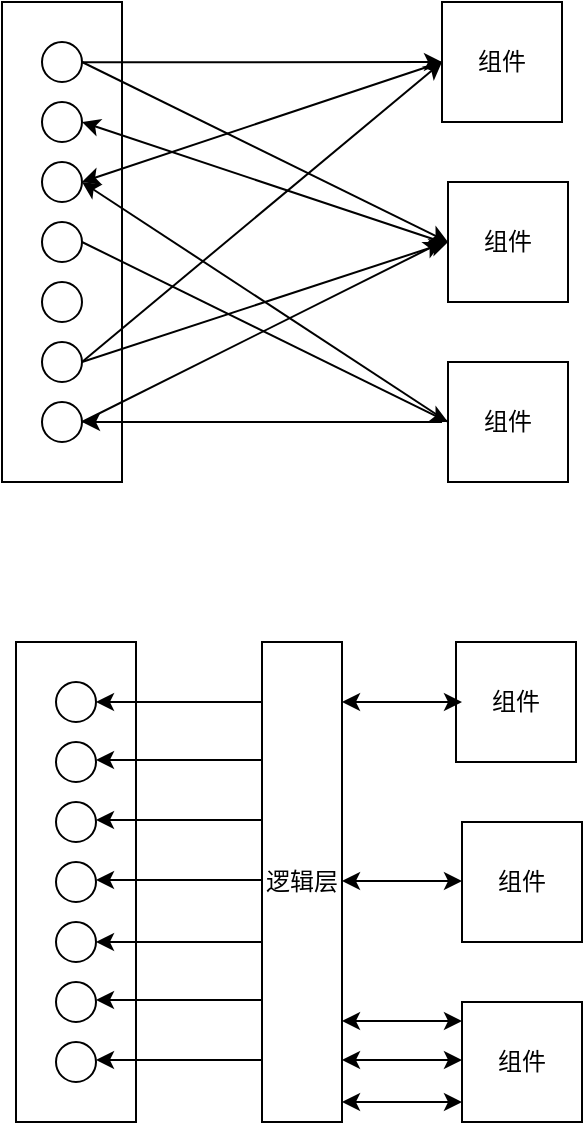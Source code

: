 <mxfile version="11.1.2" type="github"><diagram id="QHtdJj64imU8cKYrTExp" name="Page-1"><mxGraphModel dx="1554" dy="804" grid="0" gridSize="10" guides="1" tooltips="1" connect="1" arrows="1" fold="1" page="0" pageScale="1" pageWidth="827" pageHeight="1169" math="0" shadow="0"><root><mxCell id="0"/><mxCell id="1" parent="0"/><mxCell id="FsUrEox-Ky2Byg61VxAr-1" value="" style="rounded=0;whiteSpace=wrap;html=1;" vertex="1" parent="1"><mxGeometry x="160" y="140" width="60" height="240" as="geometry"/></mxCell><mxCell id="FsUrEox-Ky2Byg61VxAr-2" value="组件" style="rounded=0;whiteSpace=wrap;html=1;" vertex="1" parent="1"><mxGeometry x="380" y="140" width="60" height="60" as="geometry"/></mxCell><mxCell id="FsUrEox-Ky2Byg61VxAr-3" value="组件" style="rounded=0;whiteSpace=wrap;html=1;" vertex="1" parent="1"><mxGeometry x="383" y="230" width="60" height="60" as="geometry"/></mxCell><mxCell id="FsUrEox-Ky2Byg61VxAr-4" value="组件" style="rounded=0;whiteSpace=wrap;html=1;" vertex="1" parent="1"><mxGeometry x="383" y="320" width="60" height="60" as="geometry"/></mxCell><mxCell id="FsUrEox-Ky2Byg61VxAr-17" value="" style="ellipse;whiteSpace=wrap;html=1;aspect=fixed;" vertex="1" parent="1"><mxGeometry x="180" y="160" width="20" height="20" as="geometry"/></mxCell><mxCell id="FsUrEox-Ky2Byg61VxAr-19" value="" style="ellipse;whiteSpace=wrap;html=1;aspect=fixed;direction=south;" vertex="1" parent="1"><mxGeometry x="180" y="190" width="20" height="20" as="geometry"/></mxCell><mxCell id="FsUrEox-Ky2Byg61VxAr-20" value="" style="ellipse;whiteSpace=wrap;html=1;aspect=fixed;" vertex="1" parent="1"><mxGeometry x="180" y="220" width="20" height="20" as="geometry"/></mxCell><mxCell id="FsUrEox-Ky2Byg61VxAr-21" value="" style="ellipse;whiteSpace=wrap;html=1;aspect=fixed;direction=south;" vertex="1" parent="1"><mxGeometry x="180" y="250" width="20" height="20" as="geometry"/></mxCell><mxCell id="FsUrEox-Ky2Byg61VxAr-22" value="" style="ellipse;whiteSpace=wrap;html=1;aspect=fixed;" vertex="1" parent="1"><mxGeometry x="180" y="280" width="20" height="20" as="geometry"/></mxCell><mxCell id="FsUrEox-Ky2Byg61VxAr-23" value="" style="ellipse;whiteSpace=wrap;html=1;aspect=fixed;direction=south;" vertex="1" parent="1"><mxGeometry x="180" y="310" width="20" height="20" as="geometry"/></mxCell><mxCell id="FsUrEox-Ky2Byg61VxAr-24" value="" style="ellipse;whiteSpace=wrap;html=1;aspect=fixed;direction=south;" vertex="1" parent="1"><mxGeometry x="180" y="340" width="20" height="20" as="geometry"/></mxCell><mxCell id="FsUrEox-Ky2Byg61VxAr-25" value="" style="endArrow=classic;html=1;entryX=0;entryY=0.5;entryDx=0;entryDy=0;" edge="1" parent="1" source="FsUrEox-Ky2Byg61VxAr-17" target="FsUrEox-Ky2Byg61VxAr-2"><mxGeometry width="50" height="50" relative="1" as="geometry"><mxPoint x="260" y="90" as="sourcePoint"/><mxPoint x="400" y="80" as="targetPoint"/></mxGeometry></mxCell><mxCell id="FsUrEox-Ky2Byg61VxAr-26" value="" style="endArrow=classic;html=1;entryX=0;entryY=0.5;entryDx=0;entryDy=0;" edge="1" parent="1" target="FsUrEox-Ky2Byg61VxAr-3"><mxGeometry width="50" height="50" relative="1" as="geometry"><mxPoint x="200" y="170" as="sourcePoint"/><mxPoint x="330" y="50" as="targetPoint"/></mxGeometry></mxCell><mxCell id="FsUrEox-Ky2Byg61VxAr-27" value="" style="endArrow=classic;html=1;entryX=0;entryY=0.5;entryDx=0;entryDy=0;exitX=0.5;exitY=0;exitDx=0;exitDy=0;" edge="1" parent="1" source="FsUrEox-Ky2Byg61VxAr-23" target="FsUrEox-Ky2Byg61VxAr-2"><mxGeometry width="50" height="50" relative="1" as="geometry"><mxPoint x="160" y="450" as="sourcePoint"/><mxPoint x="210" y="400" as="targetPoint"/></mxGeometry></mxCell><mxCell id="FsUrEox-Ky2Byg61VxAr-29" value="" style="endArrow=classic;html=1;entryX=0;entryY=0.5;entryDx=0;entryDy=0;exitX=0.5;exitY=0;exitDx=0;exitDy=0;" edge="1" parent="1" source="FsUrEox-Ky2Byg61VxAr-23" target="FsUrEox-Ky2Byg61VxAr-3"><mxGeometry width="50" height="50" relative="1" as="geometry"><mxPoint x="160" y="450" as="sourcePoint"/><mxPoint x="210" y="400" as="targetPoint"/></mxGeometry></mxCell><mxCell id="FsUrEox-Ky2Byg61VxAr-30" value="" style="endArrow=classic;html=1;entryX=0;entryY=0.5;entryDx=0;entryDy=0;exitX=0.5;exitY=0;exitDx=0;exitDy=0;" edge="1" parent="1" source="FsUrEox-Ky2Byg61VxAr-21" target="FsUrEox-Ky2Byg61VxAr-4"><mxGeometry width="50" height="50" relative="1" as="geometry"><mxPoint x="160" y="450" as="sourcePoint"/><mxPoint x="210" y="400" as="targetPoint"/></mxGeometry></mxCell><mxCell id="FsUrEox-Ky2Byg61VxAr-31" value="" style="endArrow=classic;html=1;exitX=0.5;exitY=0;exitDx=0;exitDy=0;" edge="1" parent="1" source="FsUrEox-Ky2Byg61VxAr-24"><mxGeometry width="50" height="50" relative="1" as="geometry"><mxPoint x="160" y="450" as="sourcePoint"/><mxPoint x="380" y="260" as="targetPoint"/></mxGeometry></mxCell><mxCell id="FsUrEox-Ky2Byg61VxAr-32" value="" style="endArrow=classic;html=1;entryX=1;entryY=0.5;entryDx=0;entryDy=0;exitX=0;exitY=0.5;exitDx=0;exitDy=0;" edge="1" parent="1" source="FsUrEox-Ky2Byg61VxAr-4" target="FsUrEox-Ky2Byg61VxAr-20"><mxGeometry width="50" height="50" relative="1" as="geometry"><mxPoint x="160" y="450" as="sourcePoint"/><mxPoint x="210" y="400" as="targetPoint"/></mxGeometry></mxCell><mxCell id="FsUrEox-Ky2Byg61VxAr-33" value="" style="endArrow=classic;html=1;entryX=0.5;entryY=0;entryDx=0;entryDy=0;" edge="1" parent="1" target="FsUrEox-Ky2Byg61VxAr-24"><mxGeometry width="50" height="50" relative="1" as="geometry"><mxPoint x="380" y="350" as="sourcePoint"/><mxPoint x="210" y="400" as="targetPoint"/></mxGeometry></mxCell><mxCell id="FsUrEox-Ky2Byg61VxAr-34" value="" style="endArrow=classic;html=1;entryX=0.5;entryY=0;entryDx=0;entryDy=0;" edge="1" parent="1" target="FsUrEox-Ky2Byg61VxAr-19"><mxGeometry width="50" height="50" relative="1" as="geometry"><mxPoint x="380" y="260" as="sourcePoint"/><mxPoint x="210" y="400" as="targetPoint"/></mxGeometry></mxCell><mxCell id="FsUrEox-Ky2Byg61VxAr-35" value="" style="endArrow=classic;html=1;entryX=1;entryY=0.5;entryDx=0;entryDy=0;exitX=0;exitY=0.5;exitDx=0;exitDy=0;" edge="1" parent="1" source="FsUrEox-Ky2Byg61VxAr-2" target="FsUrEox-Ky2Byg61VxAr-20"><mxGeometry width="50" height="50" relative="1" as="geometry"><mxPoint x="160" y="450" as="sourcePoint"/><mxPoint x="210" y="400" as="targetPoint"/></mxGeometry></mxCell><mxCell id="FsUrEox-Ky2Byg61VxAr-36" value="" style="rounded=0;whiteSpace=wrap;html=1;" vertex="1" parent="1"><mxGeometry x="167" y="460" width="60" height="240" as="geometry"/></mxCell><mxCell id="FsUrEox-Ky2Byg61VxAr-37" value="组件" style="rounded=0;whiteSpace=wrap;html=1;" vertex="1" parent="1"><mxGeometry x="387" y="460" width="60" height="60" as="geometry"/></mxCell><mxCell id="FsUrEox-Ky2Byg61VxAr-38" value="组件" style="rounded=0;whiteSpace=wrap;html=1;" vertex="1" parent="1"><mxGeometry x="390" y="550" width="60" height="60" as="geometry"/></mxCell><mxCell id="FsUrEox-Ky2Byg61VxAr-39" value="组件" style="rounded=0;whiteSpace=wrap;html=1;" vertex="1" parent="1"><mxGeometry x="390" y="640" width="60" height="60" as="geometry"/></mxCell><mxCell id="FsUrEox-Ky2Byg61VxAr-40" value="" style="ellipse;whiteSpace=wrap;html=1;aspect=fixed;" vertex="1" parent="1"><mxGeometry x="187" y="480" width="20" height="20" as="geometry"/></mxCell><mxCell id="FsUrEox-Ky2Byg61VxAr-41" value="" style="ellipse;whiteSpace=wrap;html=1;aspect=fixed;direction=south;" vertex="1" parent="1"><mxGeometry x="187" y="510" width="20" height="20" as="geometry"/></mxCell><mxCell id="FsUrEox-Ky2Byg61VxAr-42" value="" style="ellipse;whiteSpace=wrap;html=1;aspect=fixed;" vertex="1" parent="1"><mxGeometry x="187" y="540" width="20" height="20" as="geometry"/></mxCell><mxCell id="FsUrEox-Ky2Byg61VxAr-43" value="" style="ellipse;whiteSpace=wrap;html=1;aspect=fixed;direction=south;" vertex="1" parent="1"><mxGeometry x="187" y="570" width="20" height="20" as="geometry"/></mxCell><mxCell id="FsUrEox-Ky2Byg61VxAr-44" value="" style="ellipse;whiteSpace=wrap;html=1;aspect=fixed;" vertex="1" parent="1"><mxGeometry x="187" y="600" width="20" height="20" as="geometry"/></mxCell><mxCell id="FsUrEox-Ky2Byg61VxAr-45" value="" style="ellipse;whiteSpace=wrap;html=1;aspect=fixed;direction=south;" vertex="1" parent="1"><mxGeometry x="187" y="630" width="20" height="20" as="geometry"/></mxCell><mxCell id="FsUrEox-Ky2Byg61VxAr-46" value="" style="ellipse;whiteSpace=wrap;html=1;aspect=fixed;direction=south;" vertex="1" parent="1"><mxGeometry x="187" y="660" width="20" height="20" as="geometry"/></mxCell><mxCell id="FsUrEox-Ky2Byg61VxAr-57" value="逻辑层" style="rounded=0;whiteSpace=wrap;html=1;" vertex="1" parent="1"><mxGeometry x="290" y="460" width="40" height="240" as="geometry"/></mxCell><mxCell id="FsUrEox-Ky2Byg61VxAr-61" value="" style="endArrow=classic;startArrow=classic;html=1;" edge="1" parent="1"><mxGeometry width="50" height="50" relative="1" as="geometry"><mxPoint x="330" y="490" as="sourcePoint"/><mxPoint x="390" y="490" as="targetPoint"/></mxGeometry></mxCell><mxCell id="FsUrEox-Ky2Byg61VxAr-63" value="" style="endArrow=classic;startArrow=classic;html=1;" edge="1" parent="1"><mxGeometry width="50" height="50" relative="1" as="geometry"><mxPoint x="330" y="579.5" as="sourcePoint"/><mxPoint x="390" y="579.5" as="targetPoint"/></mxGeometry></mxCell><mxCell id="FsUrEox-Ky2Byg61VxAr-64" value="" style="endArrow=classic;startArrow=classic;html=1;" edge="1" parent="1"><mxGeometry width="50" height="50" relative="1" as="geometry"><mxPoint x="330" y="669" as="sourcePoint"/><mxPoint x="390" y="669" as="targetPoint"/></mxGeometry></mxCell><mxCell id="FsUrEox-Ky2Byg61VxAr-65" value="" style="endArrow=classic;startArrow=classic;html=1;" edge="1" parent="1"><mxGeometry width="50" height="50" relative="1" as="geometry"><mxPoint x="330" y="649.5" as="sourcePoint"/><mxPoint x="390" y="649.5" as="targetPoint"/></mxGeometry></mxCell><mxCell id="FsUrEox-Ky2Byg61VxAr-66" value="" style="endArrow=classic;startArrow=classic;html=1;" edge="1" parent="1"><mxGeometry width="50" height="50" relative="1" as="geometry"><mxPoint x="330" y="690" as="sourcePoint"/><mxPoint x="390" y="690" as="targetPoint"/></mxGeometry></mxCell><mxCell id="FsUrEox-Ky2Byg61VxAr-67" value="" style="endArrow=classic;html=1;entryX=1;entryY=0.5;entryDx=0;entryDy=0;" edge="1" parent="1" target="FsUrEox-Ky2Byg61VxAr-40"><mxGeometry width="50" height="50" relative="1" as="geometry"><mxPoint x="290" y="490" as="sourcePoint"/><mxPoint x="220" y="490" as="targetPoint"/></mxGeometry></mxCell><mxCell id="FsUrEox-Ky2Byg61VxAr-68" value="" style="endArrow=classic;html=1;entryX=1;entryY=0.5;entryDx=0;entryDy=0;" edge="1" parent="1"><mxGeometry width="50" height="50" relative="1" as="geometry"><mxPoint x="290" y="579" as="sourcePoint"/><mxPoint x="207" y="579" as="targetPoint"/></mxGeometry></mxCell><mxCell id="FsUrEox-Ky2Byg61VxAr-69" value="" style="endArrow=classic;html=1;entryX=1;entryY=0.5;entryDx=0;entryDy=0;" edge="1" parent="1"><mxGeometry width="50" height="50" relative="1" as="geometry"><mxPoint x="290" y="549" as="sourcePoint"/><mxPoint x="207" y="549" as="targetPoint"/></mxGeometry></mxCell><mxCell id="FsUrEox-Ky2Byg61VxAr-70" value="" style="endArrow=classic;html=1;entryX=1;entryY=0.5;entryDx=0;entryDy=0;" edge="1" parent="1"><mxGeometry width="50" height="50" relative="1" as="geometry"><mxPoint x="290" y="639" as="sourcePoint"/><mxPoint x="207" y="639" as="targetPoint"/></mxGeometry></mxCell><mxCell id="FsUrEox-Ky2Byg61VxAr-71" value="" style="endArrow=classic;html=1;entryX=1;entryY=0.5;entryDx=0;entryDy=0;" edge="1" parent="1"><mxGeometry width="50" height="50" relative="1" as="geometry"><mxPoint x="290" y="669" as="sourcePoint"/><mxPoint x="207" y="669" as="targetPoint"/></mxGeometry></mxCell><mxCell id="FsUrEox-Ky2Byg61VxAr-72" value="" style="endArrow=classic;html=1;entryX=1;entryY=0.5;entryDx=0;entryDy=0;" edge="1" parent="1"><mxGeometry width="50" height="50" relative="1" as="geometry"><mxPoint x="290" y="610" as="sourcePoint"/><mxPoint x="207" y="610" as="targetPoint"/></mxGeometry></mxCell><mxCell id="FsUrEox-Ky2Byg61VxAr-73" value="" style="endArrow=classic;html=1;entryX=1;entryY=0.5;entryDx=0;entryDy=0;" edge="1" parent="1"><mxGeometry width="50" height="50" relative="1" as="geometry"><mxPoint x="290" y="519" as="sourcePoint"/><mxPoint x="207" y="519" as="targetPoint"/></mxGeometry></mxCell></root></mxGraphModel></diagram></mxfile>